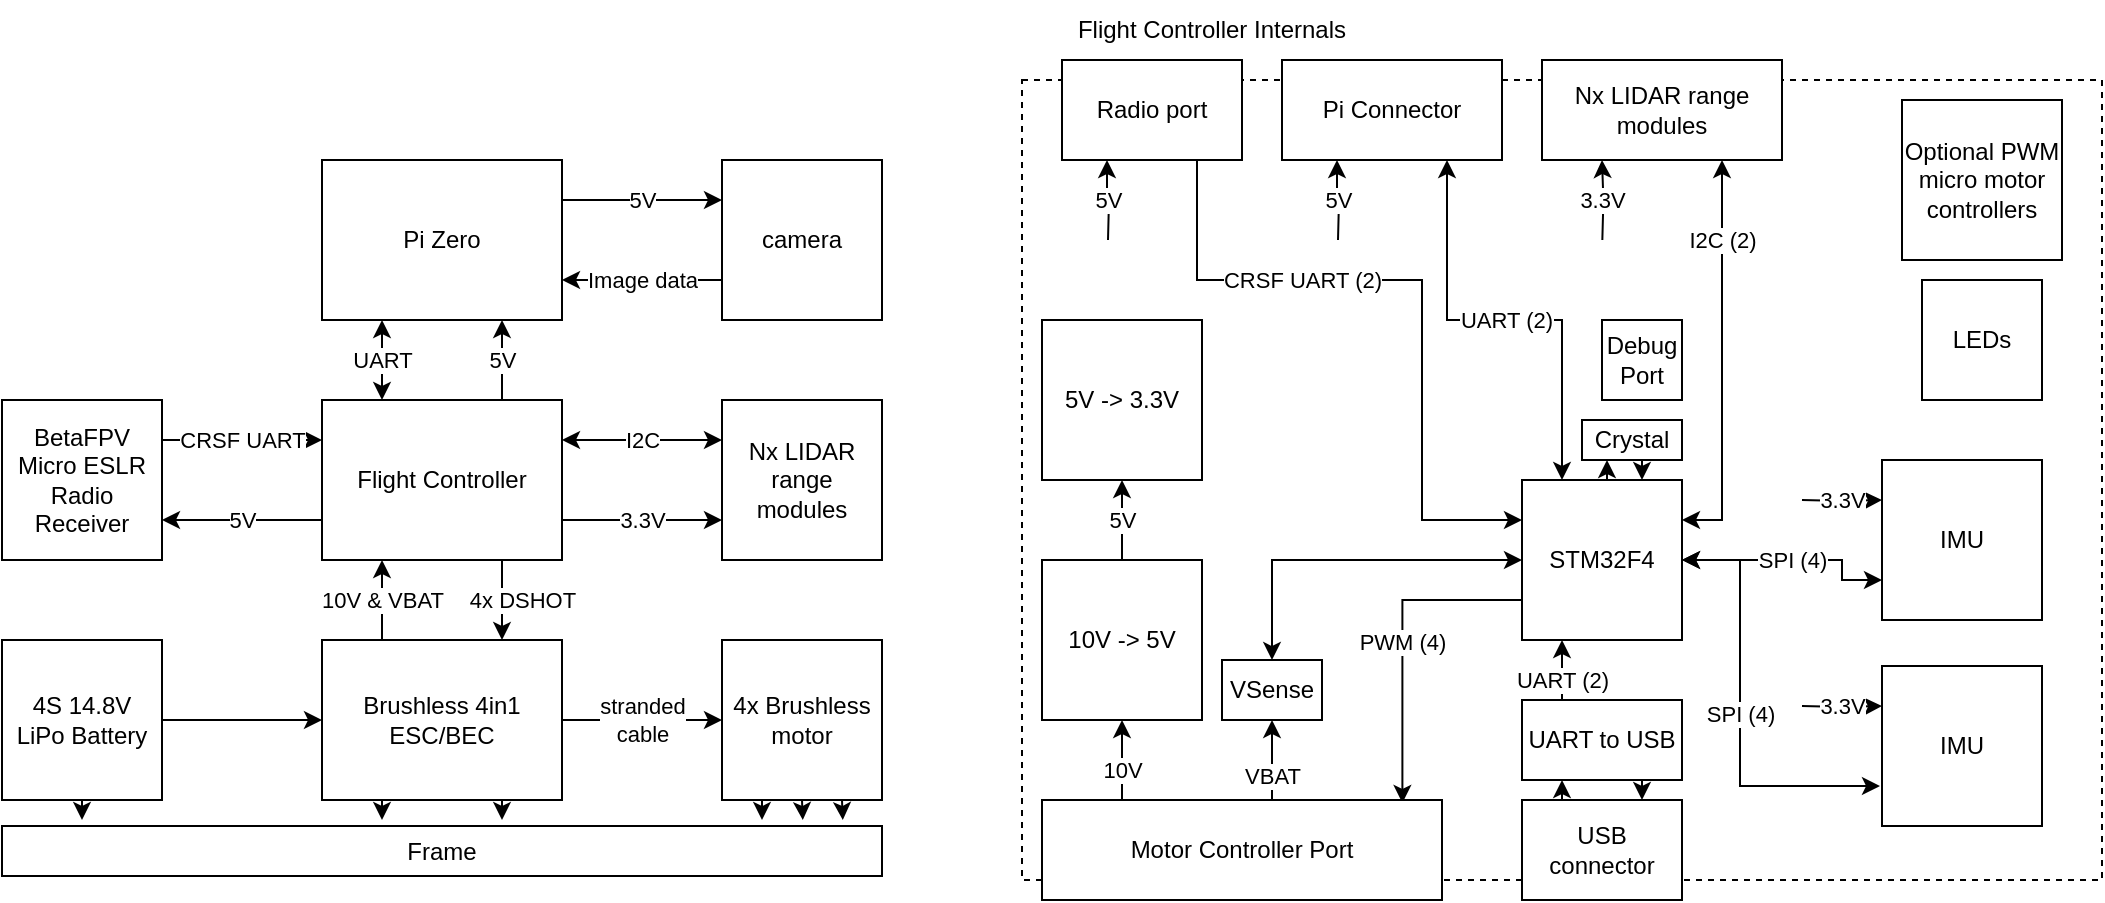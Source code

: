 <mxfile version="20.3.2" type="device"><diagram id="Aif7xVKy2AJQCTJdKYn_" name="Page-1"><mxGraphModel dx="1278" dy="547" grid="1" gridSize="10" guides="1" tooltips="1" connect="1" arrows="1" fold="1" page="1" pageScale="1" pageWidth="1100" pageHeight="850" math="0" shadow="0"><root><mxCell id="0"/><mxCell id="1" parent="0"/><mxCell id="SOl-tFK4uDFE2dYf5vi0-4" value="5V" style="edgeStyle=orthogonalEdgeStyle;rounded=0;orthogonalLoop=1;jettySize=auto;html=1;exitX=0;exitY=0.75;exitDx=0;exitDy=0;entryX=1;entryY=0.75;entryDx=0;entryDy=0;" parent="1" source="SOl-tFK4uDFE2dYf5vi0-1" target="SOl-tFK4uDFE2dYf5vi0-2" edge="1"><mxGeometry relative="1" as="geometry"/></mxCell><mxCell id="SOl-tFK4uDFE2dYf5vi0-9" value="4x DSHOT" style="edgeStyle=orthogonalEdgeStyle;rounded=0;orthogonalLoop=1;jettySize=auto;html=1;exitX=0.75;exitY=1;exitDx=0;exitDy=0;entryX=0.75;entryY=0;entryDx=0;entryDy=0;" parent="1" source="SOl-tFK4uDFE2dYf5vi0-1" target="SOl-tFK4uDFE2dYf5vi0-6" edge="1"><mxGeometry y="10" relative="1" as="geometry"><mxPoint as="offset"/></mxGeometry></mxCell><mxCell id="SOl-tFK4uDFE2dYf5vi0-27" value="5V" style="edgeStyle=orthogonalEdgeStyle;rounded=0;orthogonalLoop=1;jettySize=auto;html=1;exitX=0.75;exitY=0;exitDx=0;exitDy=0;entryX=0.75;entryY=1;entryDx=0;entryDy=0;" parent="1" source="SOl-tFK4uDFE2dYf5vi0-1" target="SOl-tFK4uDFE2dYf5vi0-13" edge="1"><mxGeometry relative="1" as="geometry"/></mxCell><mxCell id="SOl-tFK4uDFE2dYf5vi0-30" value="3.3V" style="edgeStyle=orthogonalEdgeStyle;rounded=0;orthogonalLoop=1;jettySize=auto;html=1;exitX=1;exitY=0.75;exitDx=0;exitDy=0;entryX=0;entryY=0.75;entryDx=0;entryDy=0;" parent="1" source="SOl-tFK4uDFE2dYf5vi0-1" target="SOl-tFK4uDFE2dYf5vi0-28" edge="1"><mxGeometry relative="1" as="geometry"/></mxCell><mxCell id="SOl-tFK4uDFE2dYf5vi0-1" value="Flight Controller" style="rounded=0;whiteSpace=wrap;html=1;" parent="1" vertex="1"><mxGeometry x="200" y="200" width="120" height="80" as="geometry"/></mxCell><mxCell id="SOl-tFK4uDFE2dYf5vi0-3" value="CRSF UART" style="edgeStyle=orthogonalEdgeStyle;rounded=0;orthogonalLoop=1;jettySize=auto;html=1;exitX=1;exitY=0.25;exitDx=0;exitDy=0;entryX=0;entryY=0.25;entryDx=0;entryDy=0;" parent="1" source="SOl-tFK4uDFE2dYf5vi0-2" target="SOl-tFK4uDFE2dYf5vi0-1" edge="1"><mxGeometry relative="1" as="geometry"/></mxCell><mxCell id="SOl-tFK4uDFE2dYf5vi0-2" value="BetaFPV Micro ESLR Radio Receiver" style="whiteSpace=wrap;html=1;aspect=fixed;" parent="1" vertex="1"><mxGeometry x="40" y="200" width="80" height="80" as="geometry"/></mxCell><mxCell id="SOl-tFK4uDFE2dYf5vi0-7" style="edgeStyle=orthogonalEdgeStyle;rounded=0;orthogonalLoop=1;jettySize=auto;html=1;exitX=1;exitY=0.5;exitDx=0;exitDy=0;entryX=0;entryY=0.5;entryDx=0;entryDy=0;" parent="1" source="SOl-tFK4uDFE2dYf5vi0-5" target="SOl-tFK4uDFE2dYf5vi0-6" edge="1"><mxGeometry relative="1" as="geometry"/></mxCell><mxCell id="SOl-tFK4uDFE2dYf5vi0-32" style="edgeStyle=orthogonalEdgeStyle;rounded=0;orthogonalLoop=1;jettySize=auto;html=1;exitX=0.5;exitY=1;exitDx=0;exitDy=0;" parent="1" source="SOl-tFK4uDFE2dYf5vi0-5" edge="1"><mxGeometry relative="1" as="geometry"><mxPoint x="80" y="410" as="targetPoint"/></mxGeometry></mxCell><mxCell id="SOl-tFK4uDFE2dYf5vi0-5" value="4S 14.8V &lt;br&gt;LiPo Battery" style="whiteSpace=wrap;html=1;aspect=fixed;" parent="1" vertex="1"><mxGeometry x="40" y="320" width="80" height="80" as="geometry"/></mxCell><mxCell id="SOl-tFK4uDFE2dYf5vi0-10" value="10V &amp;amp; VBAT" style="edgeStyle=orthogonalEdgeStyle;rounded=0;orthogonalLoop=1;jettySize=auto;html=1;exitX=0.25;exitY=0;exitDx=0;exitDy=0;entryX=0.25;entryY=1;entryDx=0;entryDy=0;" parent="1" source="SOl-tFK4uDFE2dYf5vi0-6" target="SOl-tFK4uDFE2dYf5vi0-1" edge="1"><mxGeometry relative="1" as="geometry"><mxPoint as="offset"/></mxGeometry></mxCell><mxCell id="SOl-tFK4uDFE2dYf5vi0-33" style="edgeStyle=orthogonalEdgeStyle;rounded=0;orthogonalLoop=1;jettySize=auto;html=1;exitX=0.25;exitY=1;exitDx=0;exitDy=0;" parent="1" source="SOl-tFK4uDFE2dYf5vi0-6" edge="1"><mxGeometry relative="1" as="geometry"><mxPoint x="230" y="410" as="targetPoint"/></mxGeometry></mxCell><mxCell id="SOl-tFK4uDFE2dYf5vi0-34" style="edgeStyle=orthogonalEdgeStyle;rounded=0;orthogonalLoop=1;jettySize=auto;html=1;exitX=0.75;exitY=1;exitDx=0;exitDy=0;" parent="1" source="SOl-tFK4uDFE2dYf5vi0-6" edge="1"><mxGeometry relative="1" as="geometry"><mxPoint x="290" y="410" as="targetPoint"/></mxGeometry></mxCell><mxCell id="SOl-tFK4uDFE2dYf5vi0-6" value="Brushless 4in1 ESC/BEC" style="rounded=0;whiteSpace=wrap;html=1;" parent="1" vertex="1"><mxGeometry x="200" y="320" width="120" height="80" as="geometry"/></mxCell><mxCell id="SOl-tFK4uDFE2dYf5vi0-11" value="Frame" style="rounded=0;whiteSpace=wrap;html=1;" parent="1" vertex="1"><mxGeometry x="40" y="413" width="440" height="25" as="geometry"/></mxCell><mxCell id="SOl-tFK4uDFE2dYf5vi0-23" value="5V" style="edgeStyle=orthogonalEdgeStyle;rounded=0;orthogonalLoop=1;jettySize=auto;html=1;exitX=1;exitY=0.25;exitDx=0;exitDy=0;entryX=0;entryY=0.25;entryDx=0;entryDy=0;" parent="1" source="SOl-tFK4uDFE2dYf5vi0-13" target="SOl-tFK4uDFE2dYf5vi0-14" edge="1"><mxGeometry relative="1" as="geometry"/></mxCell><mxCell id="SOl-tFK4uDFE2dYf5vi0-13" value="Pi Zero" style="rounded=0;whiteSpace=wrap;html=1;" parent="1" vertex="1"><mxGeometry x="200" y="80" width="120" height="80" as="geometry"/></mxCell><mxCell id="SOl-tFK4uDFE2dYf5vi0-24" value="Image data" style="edgeStyle=orthogonalEdgeStyle;rounded=0;orthogonalLoop=1;jettySize=auto;html=1;exitX=0;exitY=0.75;exitDx=0;exitDy=0;entryX=1;entryY=0.75;entryDx=0;entryDy=0;" parent="1" source="SOl-tFK4uDFE2dYf5vi0-14" target="SOl-tFK4uDFE2dYf5vi0-13" edge="1"><mxGeometry relative="1" as="geometry"/></mxCell><mxCell id="SOl-tFK4uDFE2dYf5vi0-14" value="camera" style="whiteSpace=wrap;html=1;aspect=fixed;" parent="1" vertex="1"><mxGeometry x="400" y="80" width="80" height="80" as="geometry"/></mxCell><mxCell id="SOl-tFK4uDFE2dYf5vi0-22" value="stranded&lt;br&gt;cable" style="edgeStyle=orthogonalEdgeStyle;rounded=0;orthogonalLoop=1;jettySize=auto;html=1;exitX=1;exitY=0.5;exitDx=0;exitDy=0;entryX=0;entryY=0.5;entryDx=0;entryDy=0;" parent="1" source="SOl-tFK4uDFE2dYf5vi0-6" target="SOl-tFK4uDFE2dYf5vi0-17" edge="1"><mxGeometry relative="1" as="geometry"><mxPoint as="offset"/></mxGeometry></mxCell><mxCell id="SOl-tFK4uDFE2dYf5vi0-35" style="edgeStyle=orthogonalEdgeStyle;rounded=0;orthogonalLoop=1;jettySize=auto;html=1;exitX=0.25;exitY=1;exitDx=0;exitDy=0;" parent="1" source="SOl-tFK4uDFE2dYf5vi0-17" edge="1"><mxGeometry relative="1" as="geometry"><mxPoint x="420" y="410" as="targetPoint"/></mxGeometry></mxCell><mxCell id="SOl-tFK4uDFE2dYf5vi0-37" style="edgeStyle=orthogonalEdgeStyle;rounded=0;orthogonalLoop=1;jettySize=auto;html=1;exitX=0.75;exitY=1;exitDx=0;exitDy=0;" parent="1" source="SOl-tFK4uDFE2dYf5vi0-17" edge="1"><mxGeometry relative="1" as="geometry"><mxPoint x="460.4" y="410" as="targetPoint"/></mxGeometry></mxCell><mxCell id="SOl-tFK4uDFE2dYf5vi0-38" style="edgeStyle=orthogonalEdgeStyle;rounded=0;orthogonalLoop=1;jettySize=auto;html=1;exitX=0.5;exitY=1;exitDx=0;exitDy=0;" parent="1" source="SOl-tFK4uDFE2dYf5vi0-17" edge="1"><mxGeometry relative="1" as="geometry"><mxPoint x="440.4" y="410" as="targetPoint"/></mxGeometry></mxCell><mxCell id="SOl-tFK4uDFE2dYf5vi0-17" value="4x Brushless motor" style="whiteSpace=wrap;html=1;aspect=fixed;" parent="1" vertex="1"><mxGeometry x="400" y="320" width="80" height="80" as="geometry"/></mxCell><mxCell id="SOl-tFK4uDFE2dYf5vi0-26" value="UART" style="endArrow=classic;startArrow=classic;html=1;rounded=0;exitX=0.25;exitY=0;exitDx=0;exitDy=0;entryX=0.25;entryY=1;entryDx=0;entryDy=0;" parent="1" source="SOl-tFK4uDFE2dYf5vi0-1" target="SOl-tFK4uDFE2dYf5vi0-13" edge="1"><mxGeometry width="50" height="50" relative="1" as="geometry"><mxPoint x="530" y="320" as="sourcePoint"/><mxPoint x="580" y="270" as="targetPoint"/></mxGeometry></mxCell><mxCell id="SOl-tFK4uDFE2dYf5vi0-28" value="Nx LIDAR range modules" style="whiteSpace=wrap;html=1;aspect=fixed;" parent="1" vertex="1"><mxGeometry x="400" y="200" width="80" height="80" as="geometry"/></mxCell><mxCell id="SOl-tFK4uDFE2dYf5vi0-31" value="I2C" style="endArrow=classic;startArrow=classic;html=1;rounded=0;exitX=1;exitY=0.25;exitDx=0;exitDy=0;entryX=0;entryY=0.25;entryDx=0;entryDy=0;" parent="1" source="SOl-tFK4uDFE2dYf5vi0-1" target="SOl-tFK4uDFE2dYf5vi0-28" edge="1"><mxGeometry width="50" height="50" relative="1" as="geometry"><mxPoint x="340" y="250" as="sourcePoint"/><mxPoint x="390" y="200" as="targetPoint"/></mxGeometry></mxCell><mxCell id="SOl-tFK4uDFE2dYf5vi0-42" value="" style="rounded=0;whiteSpace=wrap;html=1;fillColor=none;dashed=1;" parent="1" vertex="1"><mxGeometry x="550" y="40" width="540" height="400" as="geometry"/></mxCell><mxCell id="SOl-tFK4uDFE2dYf5vi0-43" value="Flight Controller Internals" style="text;html=1;strokeColor=none;fillColor=none;align=center;verticalAlign=middle;whiteSpace=wrap;rounded=0;" parent="1" vertex="1"><mxGeometry x="560" width="170" height="30" as="geometry"/></mxCell><mxCell id="SOl-tFK4uDFE2dYf5vi0-57" style="edgeStyle=orthogonalEdgeStyle;rounded=0;orthogonalLoop=1;jettySize=auto;html=1;exitX=0.25;exitY=0;exitDx=0;exitDy=0;entryX=0.25;entryY=1;entryDx=0;entryDy=0;" parent="1" source="SOl-tFK4uDFE2dYf5vi0-45" target="SOl-tFK4uDFE2dYf5vi0-46" edge="1"><mxGeometry relative="1" as="geometry"/></mxCell><mxCell id="SOl-tFK4uDFE2dYf5vi0-45" value="STM32F4" style="whiteSpace=wrap;html=1;aspect=fixed;" parent="1" vertex="1"><mxGeometry x="800" y="240" width="80" height="80" as="geometry"/></mxCell><mxCell id="SOl-tFK4uDFE2dYf5vi0-58" style="edgeStyle=orthogonalEdgeStyle;rounded=0;orthogonalLoop=1;jettySize=auto;html=1;exitX=0.75;exitY=1;exitDx=0;exitDy=0;entryX=0.75;entryY=0;entryDx=0;entryDy=0;" parent="1" source="SOl-tFK4uDFE2dYf5vi0-46" target="SOl-tFK4uDFE2dYf5vi0-45" edge="1"><mxGeometry relative="1" as="geometry"/></mxCell><mxCell id="SOl-tFK4uDFE2dYf5vi0-46" value="Crystal" style="rounded=0;whiteSpace=wrap;html=1;fillColor=default;" parent="1" vertex="1"><mxGeometry x="830" y="210" width="50" height="20" as="geometry"/></mxCell><mxCell id="SOl-tFK4uDFE2dYf5vi0-47" value="Debug Port" style="rounded=0;whiteSpace=wrap;html=1;fillColor=default;" parent="1" vertex="1"><mxGeometry x="840" y="160" width="40" height="40" as="geometry"/></mxCell><mxCell id="SOl-tFK4uDFE2dYf5vi0-53" style="edgeStyle=orthogonalEdgeStyle;rounded=0;orthogonalLoop=1;jettySize=auto;html=1;exitX=0.75;exitY=1;exitDx=0;exitDy=0;entryX=0.75;entryY=0;entryDx=0;entryDy=0;" parent="1" source="SOl-tFK4uDFE2dYf5vi0-48" target="SOl-tFK4uDFE2dYf5vi0-50" edge="1"><mxGeometry relative="1" as="geometry"/></mxCell><mxCell id="SOl-tFK4uDFE2dYf5vi0-54" value="UART (2)" style="edgeStyle=orthogonalEdgeStyle;rounded=0;orthogonalLoop=1;jettySize=auto;html=1;exitX=0.25;exitY=0;exitDx=0;exitDy=0;entryX=0.25;entryY=1;entryDx=0;entryDy=0;" parent="1" source="SOl-tFK4uDFE2dYf5vi0-48" target="SOl-tFK4uDFE2dYf5vi0-45" edge="1"><mxGeometry x="-0.333" relative="1" as="geometry"><mxPoint as="offset"/></mxGeometry></mxCell><mxCell id="SOl-tFK4uDFE2dYf5vi0-48" value="UART to USB" style="rounded=0;whiteSpace=wrap;html=1;fillColor=default;" parent="1" vertex="1"><mxGeometry x="800" y="350" width="80" height="40" as="geometry"/></mxCell><mxCell id="SOl-tFK4uDFE2dYf5vi0-52" style="edgeStyle=orthogonalEdgeStyle;rounded=0;orthogonalLoop=1;jettySize=auto;html=1;exitX=0.25;exitY=0;exitDx=0;exitDy=0;entryX=0.25;entryY=1;entryDx=0;entryDy=0;" parent="1" source="SOl-tFK4uDFE2dYf5vi0-50" target="SOl-tFK4uDFE2dYf5vi0-48" edge="1"><mxGeometry relative="1" as="geometry"/></mxCell><mxCell id="SOl-tFK4uDFE2dYf5vi0-50" value="USB connector" style="rounded=0;whiteSpace=wrap;html=1;fillColor=default;" parent="1" vertex="1"><mxGeometry x="800" y="400" width="80" height="50" as="geometry"/></mxCell><mxCell id="SOl-tFK4uDFE2dYf5vi0-63" value="PWM (4)" style="edgeStyle=orthogonalEdgeStyle;rounded=0;orthogonalLoop=1;jettySize=auto;html=1;exitX=0;exitY=0.75;exitDx=0;exitDy=0;entryX=0.901;entryY=0.03;entryDx=0;entryDy=0;entryPerimeter=0;" parent="1" source="SOl-tFK4uDFE2dYf5vi0-45" target="SOl-tFK4uDFE2dYf5vi0-51" edge="1"><mxGeometry x="0.004" relative="1" as="geometry"><mxPoint x="740" y="340" as="sourcePoint"/><Array as="points"><mxPoint x="740" y="300"/></Array><mxPoint as="offset"/></mxGeometry></mxCell><mxCell id="SOl-tFK4uDFE2dYf5vi0-65" value="10V" style="edgeStyle=orthogonalEdgeStyle;rounded=0;orthogonalLoop=1;jettySize=auto;html=1;exitX=0.25;exitY=0;exitDx=0;exitDy=0;entryX=0.5;entryY=1;entryDx=0;entryDy=0;" parent="1" source="SOl-tFK4uDFE2dYf5vi0-51" target="SOl-tFK4uDFE2dYf5vi0-64" edge="1"><mxGeometry relative="1" as="geometry"><Array as="points"><mxPoint x="600" y="400"/></Array></mxGeometry></mxCell><mxCell id="SOl-tFK4uDFE2dYf5vi0-68" value="VBAT" style="edgeStyle=orthogonalEdgeStyle;rounded=0;orthogonalLoop=1;jettySize=auto;html=1;exitX=0.5;exitY=0;exitDx=0;exitDy=0;entryX=0.5;entryY=1;entryDx=0;entryDy=0;" parent="1" source="SOl-tFK4uDFE2dYf5vi0-51" target="SOl-tFK4uDFE2dYf5vi0-66" edge="1"><mxGeometry relative="1" as="geometry"><mxPoint x="665" y="340" as="targetPoint"/><Array as="points"><mxPoint x="675" y="400"/></Array></mxGeometry></mxCell><mxCell id="SOl-tFK4uDFE2dYf5vi0-51" value="Motor Controller Port" style="rounded=0;whiteSpace=wrap;html=1;fillColor=default;" parent="1" vertex="1"><mxGeometry x="560" y="400" width="200" height="50" as="geometry"/></mxCell><mxCell id="SOl-tFK4uDFE2dYf5vi0-70" value="5V" style="edgeStyle=orthogonalEdgeStyle;rounded=0;orthogonalLoop=1;jettySize=auto;html=1;exitX=0.5;exitY=0;exitDx=0;exitDy=0;" parent="1" source="SOl-tFK4uDFE2dYf5vi0-64" target="SOl-tFK4uDFE2dYf5vi0-69" edge="1"><mxGeometry relative="1" as="geometry"/></mxCell><mxCell id="SOl-tFK4uDFE2dYf5vi0-64" value="10V -&amp;gt; 5V" style="whiteSpace=wrap;html=1;aspect=fixed;fillColor=default;" parent="1" vertex="1"><mxGeometry x="560" y="280" width="80" height="80" as="geometry"/></mxCell><mxCell id="SOl-tFK4uDFE2dYf5vi0-83" style="edgeStyle=orthogonalEdgeStyle;rounded=0;orthogonalLoop=1;jettySize=auto;html=1;exitX=0.5;exitY=0;exitDx=0;exitDy=0;entryX=0;entryY=0.5;entryDx=0;entryDy=0;startArrow=classic;startFill=1;" parent="1" source="SOl-tFK4uDFE2dYf5vi0-66" target="SOl-tFK4uDFE2dYf5vi0-45" edge="1"><mxGeometry relative="1" as="geometry"/></mxCell><mxCell id="SOl-tFK4uDFE2dYf5vi0-66" value="VSense" style="rounded=0;whiteSpace=wrap;html=1;fillColor=default;" parent="1" vertex="1"><mxGeometry x="650" y="330" width="50" height="30" as="geometry"/></mxCell><mxCell id="SOl-tFK4uDFE2dYf5vi0-69" value="5V -&amp;gt; 3.3V" style="whiteSpace=wrap;html=1;aspect=fixed;fillColor=default;" parent="1" vertex="1"><mxGeometry x="560" y="160" width="80" height="80" as="geometry"/></mxCell><mxCell id="SOl-tFK4uDFE2dYf5vi0-74" value="CRSF UART (2)" style="edgeStyle=orthogonalEdgeStyle;rounded=0;orthogonalLoop=1;jettySize=auto;html=1;exitX=0.75;exitY=1;exitDx=0;exitDy=0;entryX=0;entryY=0.25;entryDx=0;entryDy=0;" parent="1" source="SOl-tFK4uDFE2dYf5vi0-72" target="SOl-tFK4uDFE2dYf5vi0-45" edge="1"><mxGeometry x="-0.343" relative="1" as="geometry"><mxPoint x="637.824" y="140" as="targetPoint"/><Array as="points"><mxPoint x="638" y="140"/><mxPoint x="750" y="140"/><mxPoint x="750" y="260"/></Array><mxPoint as="offset"/></mxGeometry></mxCell><mxCell id="SOl-tFK4uDFE2dYf5vi0-72" value="Radio port" style="rounded=0;whiteSpace=wrap;html=1;fillColor=default;" parent="1" vertex="1"><mxGeometry x="570" y="30" width="90" height="50" as="geometry"/></mxCell><mxCell id="SOl-tFK4uDFE2dYf5vi0-77" value="5V" style="edgeStyle=orthogonalEdgeStyle;rounded=0;orthogonalLoop=1;jettySize=auto;html=1;entryX=0.25;entryY=1;entryDx=0;entryDy=0;" parent="1" target="SOl-tFK4uDFE2dYf5vi0-76" edge="1"><mxGeometry relative="1" as="geometry"><mxPoint x="708" y="120" as="sourcePoint"/></mxGeometry></mxCell><mxCell id="SOl-tFK4uDFE2dYf5vi0-78" value="UART (2)" style="edgeStyle=orthogonalEdgeStyle;rounded=0;orthogonalLoop=1;jettySize=auto;html=1;exitX=0.75;exitY=1;exitDx=0;exitDy=0;startArrow=classic;startFill=1;entryX=0.25;entryY=0;entryDx=0;entryDy=0;" parent="1" source="SOl-tFK4uDFE2dYf5vi0-76" target="SOl-tFK4uDFE2dYf5vi0-45" edge="1"><mxGeometry relative="1" as="geometry"><mxPoint x="762.529" y="140" as="targetPoint"/></mxGeometry></mxCell><mxCell id="SOl-tFK4uDFE2dYf5vi0-76" value="Pi Connector" style="rounded=0;whiteSpace=wrap;html=1;fillColor=default;" parent="1" vertex="1"><mxGeometry x="680" y="30" width="110" height="50" as="geometry"/></mxCell><mxCell id="SOl-tFK4uDFE2dYf5vi0-81" value="3.3V" style="edgeStyle=orthogonalEdgeStyle;rounded=0;orthogonalLoop=1;jettySize=auto;html=1;startArrow=none;startFill=0;entryX=0;entryY=0.25;entryDx=0;entryDy=0;" parent="1" target="SOl-tFK4uDFE2dYf5vi0-79" edge="1"><mxGeometry relative="1" as="geometry"><mxPoint x="940" y="353" as="sourcePoint"/></mxGeometry></mxCell><mxCell id="SOl-tFK4uDFE2dYf5vi0-82" value="SPI (4)" style="edgeStyle=orthogonalEdgeStyle;rounded=0;orthogonalLoop=1;jettySize=auto;html=1;exitX=0;exitY=0.75;exitDx=0;exitDy=0;startArrow=classic;startFill=1;entryX=1;entryY=0.5;entryDx=0;entryDy=0;" parent="1" target="SOl-tFK4uDFE2dYf5vi0-45" edge="1"><mxGeometry relative="1" as="geometry"><mxPoint x="879" y="300" as="targetPoint"/><mxPoint x="979" y="393" as="sourcePoint"/><Array as="points"><mxPoint x="909" y="393"/><mxPoint x="909" y="280"/></Array></mxGeometry></mxCell><mxCell id="SOl-tFK4uDFE2dYf5vi0-79" value="IMU" style="whiteSpace=wrap;html=1;aspect=fixed;fillColor=default;" parent="1" vertex="1"><mxGeometry x="980" y="333" width="80" height="80" as="geometry"/></mxCell><mxCell id="SOl-tFK4uDFE2dYf5vi0-85" value="I2C (2)" style="edgeStyle=orthogonalEdgeStyle;rounded=0;orthogonalLoop=1;jettySize=auto;html=1;exitX=0.75;exitY=1;exitDx=0;exitDy=0;entryX=1;entryY=0.25;entryDx=0;entryDy=0;startArrow=classic;startFill=1;" parent="1" source="SOl-tFK4uDFE2dYf5vi0-84" target="SOl-tFK4uDFE2dYf5vi0-45" edge="1"><mxGeometry x="-0.6" relative="1" as="geometry"><mxPoint as="offset"/></mxGeometry></mxCell><mxCell id="SOl-tFK4uDFE2dYf5vi0-86" value="3.3V" style="edgeStyle=orthogonalEdgeStyle;rounded=0;orthogonalLoop=1;jettySize=auto;html=1;exitX=0.25;exitY=1;exitDx=0;exitDy=0;startArrow=none;startFill=0;entryX=0.25;entryY=1;entryDx=0;entryDy=0;" parent="1" target="SOl-tFK4uDFE2dYf5vi0-84" edge="1"><mxGeometry relative="1" as="geometry"><mxPoint x="840.176" y="120" as="sourcePoint"/></mxGeometry></mxCell><mxCell id="SOl-tFK4uDFE2dYf5vi0-84" value="Nx LIDAR range modules" style="rounded=0;whiteSpace=wrap;html=1;fillColor=default;" parent="1" vertex="1"><mxGeometry x="810" y="30" width="120" height="50" as="geometry"/></mxCell><mxCell id="SOl-tFK4uDFE2dYf5vi0-87" value="5V" style="edgeStyle=orthogonalEdgeStyle;rounded=0;orthogonalLoop=1;jettySize=auto;html=1;entryX=0.25;entryY=1;entryDx=0;entryDy=0;" parent="1" target="SOl-tFK4uDFE2dYf5vi0-72" edge="1"><mxGeometry relative="1" as="geometry"><mxPoint x="717.5" y="90" as="targetPoint"/><mxPoint x="593" y="120" as="sourcePoint"/></mxGeometry></mxCell><mxCell id="SOl-tFK4uDFE2dYf5vi0-88" value="Optional PWM micro motor controllers" style="whiteSpace=wrap;html=1;aspect=fixed;fillColor=default;" parent="1" vertex="1"><mxGeometry x="990" y="50" width="80" height="80" as="geometry"/></mxCell><mxCell id="SOl-tFK4uDFE2dYf5vi0-89" value="LEDs" style="whiteSpace=wrap;html=1;aspect=fixed;fillColor=default;" parent="1" vertex="1"><mxGeometry x="1000" y="140" width="60" height="60" as="geometry"/></mxCell><mxCell id="NAC2b20WudP_OuhnGj7D-1" value="IMU" style="whiteSpace=wrap;html=1;aspect=fixed;fillColor=default;" vertex="1" parent="1"><mxGeometry x="980" y="230" width="80" height="80" as="geometry"/></mxCell><mxCell id="NAC2b20WudP_OuhnGj7D-2" value="SPI (4)" style="edgeStyle=orthogonalEdgeStyle;rounded=0;orthogonalLoop=1;jettySize=auto;html=1;exitX=0;exitY=0.75;exitDx=0;exitDy=0;startArrow=classic;startFill=1;entryX=1;entryY=0.5;entryDx=0;entryDy=0;" edge="1" parent="1" source="NAC2b20WudP_OuhnGj7D-1" target="SOl-tFK4uDFE2dYf5vi0-45"><mxGeometry relative="1" as="geometry"><mxPoint x="890" y="280" as="targetPoint"/><mxPoint x="990" y="403" as="sourcePoint"/><Array as="points"><mxPoint x="960" y="290"/><mxPoint x="960" y="280"/></Array></mxGeometry></mxCell><mxCell id="NAC2b20WudP_OuhnGj7D-5" value="3.3V" style="edgeStyle=orthogonalEdgeStyle;rounded=0;orthogonalLoop=1;jettySize=auto;html=1;startArrow=none;startFill=0;entryX=0;entryY=0.25;entryDx=0;entryDy=0;" edge="1" parent="1" target="NAC2b20WudP_OuhnGj7D-1"><mxGeometry relative="1" as="geometry"><mxPoint x="940" y="250" as="sourcePoint"/><mxPoint x="970" y="250" as="targetPoint"/></mxGeometry></mxCell></root></mxGraphModel></diagram></mxfile>